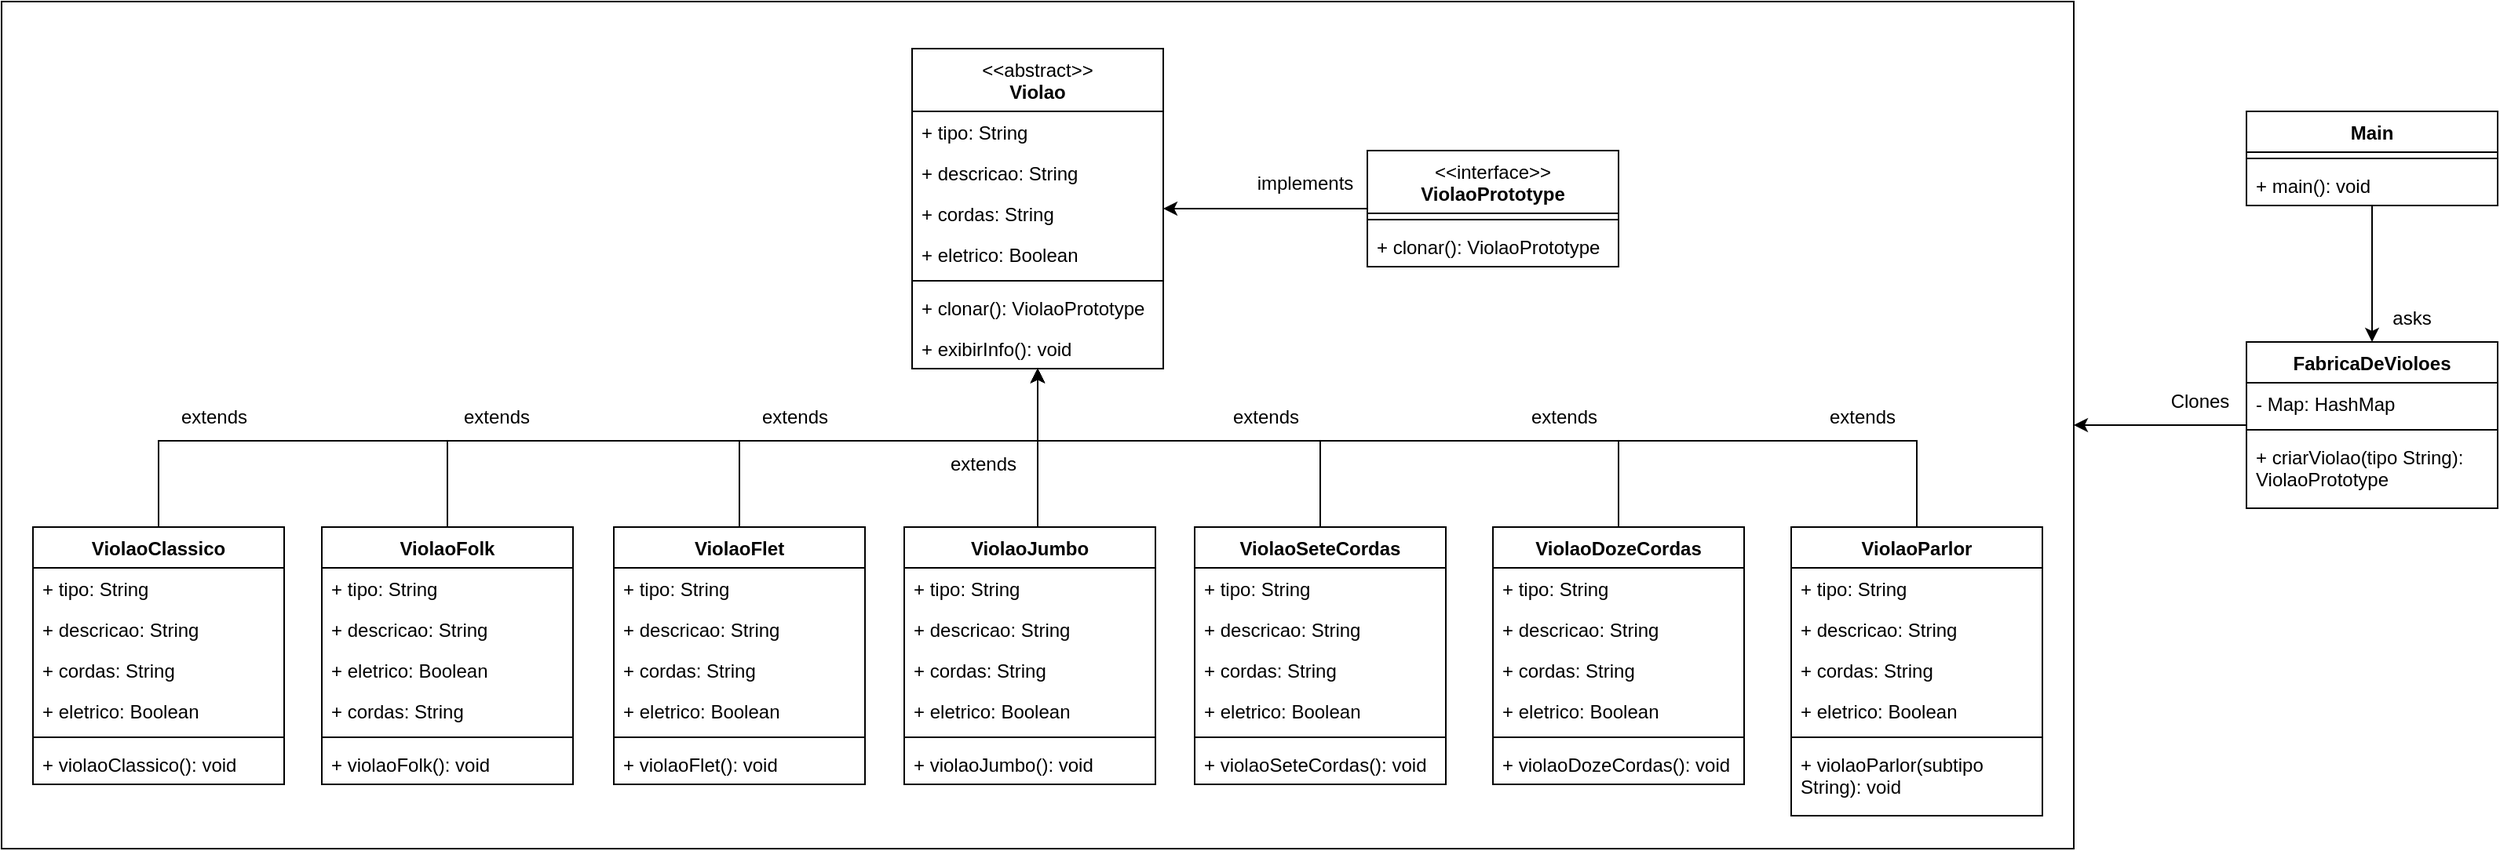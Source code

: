 <mxfile version="27.0.6">
  <diagram name="Página-1" id="WdzbutadG4tFPNQ5Jl8n">
    <mxGraphModel dx="1425" dy="761" grid="1" gridSize="10" guides="1" tooltips="1" connect="1" arrows="1" fold="1" page="1" pageScale="1" pageWidth="827" pageHeight="1169" math="0" shadow="0">
      <root>
        <mxCell id="0" />
        <mxCell id="1" parent="0" />
        <mxCell id="Zk50itT7hJQOpXa9nJQj-2" value="" style="html=1;dropTarget=0;whiteSpace=wrap;" parent="1" vertex="1">
          <mxGeometry x="30" y="250" width="1320" height="540" as="geometry" />
        </mxCell>
        <mxCell id="Zk50itT7hJQOpXa9nJQj-11" value="&lt;div&gt;&lt;span style=&quot;font-weight: 400;&quot;&gt;&amp;lt;&amp;lt;abstract&amp;gt;&amp;gt;&lt;/span&gt;&lt;br style=&quot;font-weight: 400;&quot;&gt;&lt;/div&gt;Violao" style="swimlane;fontStyle=1;align=center;verticalAlign=top;childLayout=stackLayout;horizontal=1;startSize=40;horizontalStack=0;resizeParent=1;resizeParentMax=0;resizeLast=0;collapsible=1;marginBottom=0;whiteSpace=wrap;html=1;" parent="1" vertex="1">
          <mxGeometry x="610" y="280" width="160" height="204" as="geometry">
            <mxRectangle x="220" y="280" width="110" height="40" as="alternateBounds" />
          </mxGeometry>
        </mxCell>
        <mxCell id="Zk50itT7hJQOpXa9nJQj-12" value="+ tipo: String" style="text;strokeColor=none;fillColor=none;align=left;verticalAlign=top;spacingLeft=4;spacingRight=4;overflow=hidden;rotatable=0;points=[[0,0.5],[1,0.5]];portConstraint=eastwest;whiteSpace=wrap;html=1;" parent="Zk50itT7hJQOpXa9nJQj-11" vertex="1">
          <mxGeometry y="40" width="160" height="26" as="geometry" />
        </mxCell>
        <mxCell id="Zk50itT7hJQOpXa9nJQj-15" value="+ descricao: String" style="text;strokeColor=none;fillColor=none;align=left;verticalAlign=top;spacingLeft=4;spacingRight=4;overflow=hidden;rotatable=0;points=[[0,0.5],[1,0.5]];portConstraint=eastwest;whiteSpace=wrap;html=1;" parent="Zk50itT7hJQOpXa9nJQj-11" vertex="1">
          <mxGeometry y="66" width="160" height="26" as="geometry" />
        </mxCell>
        <mxCell id="Zk50itT7hJQOpXa9nJQj-16" value="+ cordas: String" style="text;strokeColor=none;fillColor=none;align=left;verticalAlign=top;spacingLeft=4;spacingRight=4;overflow=hidden;rotatable=0;points=[[0,0.5],[1,0.5]];portConstraint=eastwest;whiteSpace=wrap;html=1;" parent="Zk50itT7hJQOpXa9nJQj-11" vertex="1">
          <mxGeometry y="92" width="160" height="26" as="geometry" />
        </mxCell>
        <mxCell id="Zk50itT7hJQOpXa9nJQj-17" value="+&lt;span style=&quot;background-color: transparent; color: light-dark(rgb(0, 0, 0), rgb(255, 255, 255));&quot;&gt;&amp;nbsp;eletrico: Boolean&lt;/span&gt;" style="text;strokeColor=none;fillColor=none;align=left;verticalAlign=top;spacingLeft=4;spacingRight=4;overflow=hidden;rotatable=0;points=[[0,0.5],[1,0.5]];portConstraint=eastwest;whiteSpace=wrap;html=1;" parent="Zk50itT7hJQOpXa9nJQj-11" vertex="1">
          <mxGeometry y="118" width="160" height="26" as="geometry" />
        </mxCell>
        <mxCell id="Zk50itT7hJQOpXa9nJQj-13" value="" style="line;strokeWidth=1;fillColor=none;align=left;verticalAlign=middle;spacingTop=-1;spacingLeft=3;spacingRight=3;rotatable=0;labelPosition=right;points=[];portConstraint=eastwest;strokeColor=inherit;" parent="Zk50itT7hJQOpXa9nJQj-11" vertex="1">
          <mxGeometry y="144" width="160" height="8" as="geometry" />
        </mxCell>
        <mxCell id="Zk50itT7hJQOpXa9nJQj-14" value="+ clonar(): ViolaoPrototype" style="text;strokeColor=none;fillColor=none;align=left;verticalAlign=top;spacingLeft=4;spacingRight=4;overflow=hidden;rotatable=0;points=[[0,0.5],[1,0.5]];portConstraint=eastwest;whiteSpace=wrap;html=1;" parent="Zk50itT7hJQOpXa9nJQj-11" vertex="1">
          <mxGeometry y="152" width="160" height="26" as="geometry" />
        </mxCell>
        <mxCell id="Zk50itT7hJQOpXa9nJQj-18" value="+ exibirInfo(): void" style="text;strokeColor=none;fillColor=none;align=left;verticalAlign=top;spacingLeft=4;spacingRight=4;overflow=hidden;rotatable=0;points=[[0,0.5],[1,0.5]];portConstraint=eastwest;whiteSpace=wrap;html=1;" parent="Zk50itT7hJQOpXa9nJQj-11" vertex="1">
          <mxGeometry y="178" width="160" height="26" as="geometry" />
        </mxCell>
        <mxCell id="Zk50itT7hJQOpXa9nJQj-48" style="edgeStyle=orthogonalEdgeStyle;rounded=0;orthogonalLoop=1;jettySize=auto;html=1;" parent="1" source="Zk50itT7hJQOpXa9nJQj-19" target="Zk50itT7hJQOpXa9nJQj-11" edge="1">
          <mxGeometry relative="1" as="geometry">
            <Array as="points">
              <mxPoint x="130" y="530" />
              <mxPoint x="690" y="530" />
            </Array>
          </mxGeometry>
        </mxCell>
        <mxCell id="Zk50itT7hJQOpXa9nJQj-19" value="ViolaoClassico" style="swimlane;fontStyle=1;align=center;verticalAlign=top;childLayout=stackLayout;horizontal=1;startSize=26;horizontalStack=0;resizeParent=1;resizeParentMax=0;resizeLast=0;collapsible=1;marginBottom=0;whiteSpace=wrap;html=1;" parent="1" vertex="1">
          <mxGeometry x="50" y="585" width="160" height="164" as="geometry" />
        </mxCell>
        <mxCell id="Zk50itT7hJQOpXa9nJQj-63" value="+ tipo: String" style="text;strokeColor=none;fillColor=none;align=left;verticalAlign=top;spacingLeft=4;spacingRight=4;overflow=hidden;rotatable=0;points=[[0,0.5],[1,0.5]];portConstraint=eastwest;whiteSpace=wrap;html=1;" parent="Zk50itT7hJQOpXa9nJQj-19" vertex="1">
          <mxGeometry y="26" width="160" height="26" as="geometry" />
        </mxCell>
        <mxCell id="Zk50itT7hJQOpXa9nJQj-64" value="+ descricao: String" style="text;strokeColor=none;fillColor=none;align=left;verticalAlign=top;spacingLeft=4;spacingRight=4;overflow=hidden;rotatable=0;points=[[0,0.5],[1,0.5]];portConstraint=eastwest;whiteSpace=wrap;html=1;" parent="Zk50itT7hJQOpXa9nJQj-19" vertex="1">
          <mxGeometry y="52" width="160" height="26" as="geometry" />
        </mxCell>
        <mxCell id="Zk50itT7hJQOpXa9nJQj-65" value="+ cordas: String" style="text;strokeColor=none;fillColor=none;align=left;verticalAlign=top;spacingLeft=4;spacingRight=4;overflow=hidden;rotatable=0;points=[[0,0.5],[1,0.5]];portConstraint=eastwest;whiteSpace=wrap;html=1;" parent="Zk50itT7hJQOpXa9nJQj-19" vertex="1">
          <mxGeometry y="78" width="160" height="26" as="geometry" />
        </mxCell>
        <mxCell id="Zk50itT7hJQOpXa9nJQj-66" value="+&lt;span style=&quot;background-color: transparent; color: light-dark(rgb(0, 0, 0), rgb(255, 255, 255));&quot;&gt;&amp;nbsp;eletrico: Boolean&lt;/span&gt;" style="text;strokeColor=none;fillColor=none;align=left;verticalAlign=top;spacingLeft=4;spacingRight=4;overflow=hidden;rotatable=0;points=[[0,0.5],[1,0.5]];portConstraint=eastwest;whiteSpace=wrap;html=1;" parent="Zk50itT7hJQOpXa9nJQj-19" vertex="1">
          <mxGeometry y="104" width="160" height="26" as="geometry" />
        </mxCell>
        <mxCell id="Zk50itT7hJQOpXa9nJQj-21" value="" style="line;strokeWidth=1;fillColor=none;align=left;verticalAlign=middle;spacingTop=-1;spacingLeft=3;spacingRight=3;rotatable=0;labelPosition=right;points=[];portConstraint=eastwest;strokeColor=inherit;" parent="Zk50itT7hJQOpXa9nJQj-19" vertex="1">
          <mxGeometry y="130" width="160" height="8" as="geometry" />
        </mxCell>
        <mxCell id="Zk50itT7hJQOpXa9nJQj-22" value="+ violaoClassico(): void" style="text;strokeColor=none;fillColor=none;align=left;verticalAlign=top;spacingLeft=4;spacingRight=4;overflow=hidden;rotatable=0;points=[[0,0.5],[1,0.5]];portConstraint=eastwest;whiteSpace=wrap;html=1;" parent="Zk50itT7hJQOpXa9nJQj-19" vertex="1">
          <mxGeometry y="138" width="160" height="26" as="geometry" />
        </mxCell>
        <mxCell id="Zk50itT7hJQOpXa9nJQj-49" style="edgeStyle=orthogonalEdgeStyle;rounded=0;orthogonalLoop=1;jettySize=auto;html=1;" parent="1" source="Zk50itT7hJQOpXa9nJQj-23" target="Zk50itT7hJQOpXa9nJQj-11" edge="1">
          <mxGeometry relative="1" as="geometry">
            <Array as="points">
              <mxPoint x="314" y="530" />
              <mxPoint x="690" y="530" />
            </Array>
          </mxGeometry>
        </mxCell>
        <mxCell id="Zk50itT7hJQOpXa9nJQj-23" value="ViolaoFolk" style="swimlane;fontStyle=1;align=center;verticalAlign=top;childLayout=stackLayout;horizontal=1;startSize=26;horizontalStack=0;resizeParent=1;resizeParentMax=0;resizeLast=0;collapsible=1;marginBottom=0;whiteSpace=wrap;html=1;" parent="1" vertex="1">
          <mxGeometry x="234" y="585" width="160" height="164" as="geometry" />
        </mxCell>
        <mxCell id="Zk50itT7hJQOpXa9nJQj-67" value="+ tipo: String" style="text;strokeColor=none;fillColor=none;align=left;verticalAlign=top;spacingLeft=4;spacingRight=4;overflow=hidden;rotatable=0;points=[[0,0.5],[1,0.5]];portConstraint=eastwest;whiteSpace=wrap;html=1;" parent="Zk50itT7hJQOpXa9nJQj-23" vertex="1">
          <mxGeometry y="26" width="160" height="26" as="geometry" />
        </mxCell>
        <mxCell id="Zk50itT7hJQOpXa9nJQj-68" value="+ descricao: String" style="text;strokeColor=none;fillColor=none;align=left;verticalAlign=top;spacingLeft=4;spacingRight=4;overflow=hidden;rotatable=0;points=[[0,0.5],[1,0.5]];portConstraint=eastwest;whiteSpace=wrap;html=1;" parent="Zk50itT7hJQOpXa9nJQj-23" vertex="1">
          <mxGeometry y="52" width="160" height="26" as="geometry" />
        </mxCell>
        <mxCell id="Zk50itT7hJQOpXa9nJQj-70" value="+&lt;span style=&quot;background-color: transparent; color: light-dark(rgb(0, 0, 0), rgb(255, 255, 255));&quot;&gt;&amp;nbsp;eletrico: Boolean&lt;/span&gt;" style="text;strokeColor=none;fillColor=none;align=left;verticalAlign=top;spacingLeft=4;spacingRight=4;overflow=hidden;rotatable=0;points=[[0,0.5],[1,0.5]];portConstraint=eastwest;whiteSpace=wrap;html=1;" parent="Zk50itT7hJQOpXa9nJQj-23" vertex="1">
          <mxGeometry y="78" width="160" height="26" as="geometry" />
        </mxCell>
        <mxCell id="Zk50itT7hJQOpXa9nJQj-69" value="+ cordas: String" style="text;strokeColor=none;fillColor=none;align=left;verticalAlign=top;spacingLeft=4;spacingRight=4;overflow=hidden;rotatable=0;points=[[0,0.5],[1,0.5]];portConstraint=eastwest;whiteSpace=wrap;html=1;" parent="Zk50itT7hJQOpXa9nJQj-23" vertex="1">
          <mxGeometry y="104" width="160" height="26" as="geometry" />
        </mxCell>
        <mxCell id="Zk50itT7hJQOpXa9nJQj-25" value="" style="line;strokeWidth=1;fillColor=none;align=left;verticalAlign=middle;spacingTop=-1;spacingLeft=3;spacingRight=3;rotatable=0;labelPosition=right;points=[];portConstraint=eastwest;strokeColor=inherit;" parent="Zk50itT7hJQOpXa9nJQj-23" vertex="1">
          <mxGeometry y="130" width="160" height="8" as="geometry" />
        </mxCell>
        <mxCell id="Zk50itT7hJQOpXa9nJQj-26" value="+ violaoFolk(): void" style="text;strokeColor=none;fillColor=none;align=left;verticalAlign=top;spacingLeft=4;spacingRight=4;overflow=hidden;rotatable=0;points=[[0,0.5],[1,0.5]];portConstraint=eastwest;whiteSpace=wrap;html=1;" parent="Zk50itT7hJQOpXa9nJQj-23" vertex="1">
          <mxGeometry y="138" width="160" height="26" as="geometry" />
        </mxCell>
        <mxCell id="Zk50itT7hJQOpXa9nJQj-50" style="edgeStyle=orthogonalEdgeStyle;rounded=0;orthogonalLoop=1;jettySize=auto;html=1;" parent="1" source="Zk50itT7hJQOpXa9nJQj-27" target="Zk50itT7hJQOpXa9nJQj-11" edge="1">
          <mxGeometry relative="1" as="geometry">
            <Array as="points">
              <mxPoint x="500" y="530" />
              <mxPoint x="690" y="530" />
            </Array>
          </mxGeometry>
        </mxCell>
        <mxCell id="Zk50itT7hJQOpXa9nJQj-27" value="ViolaoFlet" style="swimlane;fontStyle=1;align=center;verticalAlign=top;childLayout=stackLayout;horizontal=1;startSize=26;horizontalStack=0;resizeParent=1;resizeParentMax=0;resizeLast=0;collapsible=1;marginBottom=0;whiteSpace=wrap;html=1;" parent="1" vertex="1">
          <mxGeometry x="420" y="585" width="160" height="164" as="geometry" />
        </mxCell>
        <mxCell id="Zk50itT7hJQOpXa9nJQj-71" value="+ tipo: String" style="text;strokeColor=none;fillColor=none;align=left;verticalAlign=top;spacingLeft=4;spacingRight=4;overflow=hidden;rotatable=0;points=[[0,0.5],[1,0.5]];portConstraint=eastwest;whiteSpace=wrap;html=1;" parent="Zk50itT7hJQOpXa9nJQj-27" vertex="1">
          <mxGeometry y="26" width="160" height="26" as="geometry" />
        </mxCell>
        <mxCell id="Zk50itT7hJQOpXa9nJQj-72" value="+ descricao: String" style="text;strokeColor=none;fillColor=none;align=left;verticalAlign=top;spacingLeft=4;spacingRight=4;overflow=hidden;rotatable=0;points=[[0,0.5],[1,0.5]];portConstraint=eastwest;whiteSpace=wrap;html=1;" parent="Zk50itT7hJQOpXa9nJQj-27" vertex="1">
          <mxGeometry y="52" width="160" height="26" as="geometry" />
        </mxCell>
        <mxCell id="Zk50itT7hJQOpXa9nJQj-73" value="+ cordas: String" style="text;strokeColor=none;fillColor=none;align=left;verticalAlign=top;spacingLeft=4;spacingRight=4;overflow=hidden;rotatable=0;points=[[0,0.5],[1,0.5]];portConstraint=eastwest;whiteSpace=wrap;html=1;" parent="Zk50itT7hJQOpXa9nJQj-27" vertex="1">
          <mxGeometry y="78" width="160" height="26" as="geometry" />
        </mxCell>
        <mxCell id="Zk50itT7hJQOpXa9nJQj-74" value="+&lt;span style=&quot;background-color: transparent; color: light-dark(rgb(0, 0, 0), rgb(255, 255, 255));&quot;&gt;&amp;nbsp;eletrico: Boolean&lt;/span&gt;" style="text;strokeColor=none;fillColor=none;align=left;verticalAlign=top;spacingLeft=4;spacingRight=4;overflow=hidden;rotatable=0;points=[[0,0.5],[1,0.5]];portConstraint=eastwest;whiteSpace=wrap;html=1;" parent="Zk50itT7hJQOpXa9nJQj-27" vertex="1">
          <mxGeometry y="104" width="160" height="26" as="geometry" />
        </mxCell>
        <mxCell id="Zk50itT7hJQOpXa9nJQj-29" value="" style="line;strokeWidth=1;fillColor=none;align=left;verticalAlign=middle;spacingTop=-1;spacingLeft=3;spacingRight=3;rotatable=0;labelPosition=right;points=[];portConstraint=eastwest;strokeColor=inherit;" parent="Zk50itT7hJQOpXa9nJQj-27" vertex="1">
          <mxGeometry y="130" width="160" height="8" as="geometry" />
        </mxCell>
        <mxCell id="Zk50itT7hJQOpXa9nJQj-30" value="+ violaoFlet(): void" style="text;strokeColor=none;fillColor=none;align=left;verticalAlign=top;spacingLeft=4;spacingRight=4;overflow=hidden;rotatable=0;points=[[0,0.5],[1,0.5]];portConstraint=eastwest;whiteSpace=wrap;html=1;" parent="Zk50itT7hJQOpXa9nJQj-27" vertex="1">
          <mxGeometry y="138" width="160" height="26" as="geometry" />
        </mxCell>
        <mxCell id="Zk50itT7hJQOpXa9nJQj-51" style="edgeStyle=orthogonalEdgeStyle;rounded=0;orthogonalLoop=1;jettySize=auto;html=1;" parent="1" source="Zk50itT7hJQOpXa9nJQj-31" target="Zk50itT7hJQOpXa9nJQj-11" edge="1">
          <mxGeometry relative="1" as="geometry">
            <Array as="points">
              <mxPoint x="690" y="530" />
              <mxPoint x="690" y="530" />
            </Array>
          </mxGeometry>
        </mxCell>
        <mxCell id="Zk50itT7hJQOpXa9nJQj-31" value="ViolaoJumbo" style="swimlane;fontStyle=1;align=center;verticalAlign=top;childLayout=stackLayout;horizontal=1;startSize=26;horizontalStack=0;resizeParent=1;resizeParentMax=0;resizeLast=0;collapsible=1;marginBottom=0;whiteSpace=wrap;html=1;" parent="1" vertex="1">
          <mxGeometry x="605" y="585" width="160" height="164" as="geometry" />
        </mxCell>
        <mxCell id="Zk50itT7hJQOpXa9nJQj-75" value="+ tipo: String" style="text;strokeColor=none;fillColor=none;align=left;verticalAlign=top;spacingLeft=4;spacingRight=4;overflow=hidden;rotatable=0;points=[[0,0.5],[1,0.5]];portConstraint=eastwest;whiteSpace=wrap;html=1;" parent="Zk50itT7hJQOpXa9nJQj-31" vertex="1">
          <mxGeometry y="26" width="160" height="26" as="geometry" />
        </mxCell>
        <mxCell id="Zk50itT7hJQOpXa9nJQj-76" value="+ descricao: String" style="text;strokeColor=none;fillColor=none;align=left;verticalAlign=top;spacingLeft=4;spacingRight=4;overflow=hidden;rotatable=0;points=[[0,0.5],[1,0.5]];portConstraint=eastwest;whiteSpace=wrap;html=1;" parent="Zk50itT7hJQOpXa9nJQj-31" vertex="1">
          <mxGeometry y="52" width="160" height="26" as="geometry" />
        </mxCell>
        <mxCell id="Zk50itT7hJQOpXa9nJQj-77" value="+ cordas: String" style="text;strokeColor=none;fillColor=none;align=left;verticalAlign=top;spacingLeft=4;spacingRight=4;overflow=hidden;rotatable=0;points=[[0,0.5],[1,0.5]];portConstraint=eastwest;whiteSpace=wrap;html=1;" parent="Zk50itT7hJQOpXa9nJQj-31" vertex="1">
          <mxGeometry y="78" width="160" height="26" as="geometry" />
        </mxCell>
        <mxCell id="Zk50itT7hJQOpXa9nJQj-78" value="+&lt;span style=&quot;background-color: transparent; color: light-dark(rgb(0, 0, 0), rgb(255, 255, 255));&quot;&gt;&amp;nbsp;eletrico: Boolean&lt;/span&gt;" style="text;strokeColor=none;fillColor=none;align=left;verticalAlign=top;spacingLeft=4;spacingRight=4;overflow=hidden;rotatable=0;points=[[0,0.5],[1,0.5]];portConstraint=eastwest;whiteSpace=wrap;html=1;" parent="Zk50itT7hJQOpXa9nJQj-31" vertex="1">
          <mxGeometry y="104" width="160" height="26" as="geometry" />
        </mxCell>
        <mxCell id="Zk50itT7hJQOpXa9nJQj-33" value="" style="line;strokeWidth=1;fillColor=none;align=left;verticalAlign=middle;spacingTop=-1;spacingLeft=3;spacingRight=3;rotatable=0;labelPosition=right;points=[];portConstraint=eastwest;strokeColor=inherit;" parent="Zk50itT7hJQOpXa9nJQj-31" vertex="1">
          <mxGeometry y="130" width="160" height="8" as="geometry" />
        </mxCell>
        <mxCell id="Zk50itT7hJQOpXa9nJQj-34" value="+ violaoJumbo(): void" style="text;strokeColor=none;fillColor=none;align=left;verticalAlign=top;spacingLeft=4;spacingRight=4;overflow=hidden;rotatable=0;points=[[0,0.5],[1,0.5]];portConstraint=eastwest;whiteSpace=wrap;html=1;" parent="Zk50itT7hJQOpXa9nJQj-31" vertex="1">
          <mxGeometry y="138" width="160" height="26" as="geometry" />
        </mxCell>
        <mxCell id="Zk50itT7hJQOpXa9nJQj-54" style="edgeStyle=orthogonalEdgeStyle;rounded=0;orthogonalLoop=1;jettySize=auto;html=1;" parent="1" source="Zk50itT7hJQOpXa9nJQj-35" target="Zk50itT7hJQOpXa9nJQj-11" edge="1">
          <mxGeometry relative="1" as="geometry">
            <Array as="points">
              <mxPoint x="1250" y="530" />
              <mxPoint x="690" y="530" />
            </Array>
          </mxGeometry>
        </mxCell>
        <mxCell id="Zk50itT7hJQOpXa9nJQj-35" value="ViolaoParlor" style="swimlane;fontStyle=1;align=center;verticalAlign=top;childLayout=stackLayout;horizontal=1;startSize=26;horizontalStack=0;resizeParent=1;resizeParentMax=0;resizeLast=0;collapsible=1;marginBottom=0;whiteSpace=wrap;html=1;" parent="1" vertex="1">
          <mxGeometry x="1170" y="585" width="160" height="184" as="geometry" />
        </mxCell>
        <mxCell id="Zk50itT7hJQOpXa9nJQj-95" value="+ tipo: String" style="text;strokeColor=none;fillColor=none;align=left;verticalAlign=top;spacingLeft=4;spacingRight=4;overflow=hidden;rotatable=0;points=[[0,0.5],[1,0.5]];portConstraint=eastwest;whiteSpace=wrap;html=1;" parent="Zk50itT7hJQOpXa9nJQj-35" vertex="1">
          <mxGeometry y="26" width="160" height="26" as="geometry" />
        </mxCell>
        <mxCell id="Zk50itT7hJQOpXa9nJQj-96" value="+ descricao: String" style="text;strokeColor=none;fillColor=none;align=left;verticalAlign=top;spacingLeft=4;spacingRight=4;overflow=hidden;rotatable=0;points=[[0,0.5],[1,0.5]];portConstraint=eastwest;whiteSpace=wrap;html=1;" parent="Zk50itT7hJQOpXa9nJQj-35" vertex="1">
          <mxGeometry y="52" width="160" height="26" as="geometry" />
        </mxCell>
        <mxCell id="Zk50itT7hJQOpXa9nJQj-97" value="+ cordas: String" style="text;strokeColor=none;fillColor=none;align=left;verticalAlign=top;spacingLeft=4;spacingRight=4;overflow=hidden;rotatable=0;points=[[0,0.5],[1,0.5]];portConstraint=eastwest;whiteSpace=wrap;html=1;" parent="Zk50itT7hJQOpXa9nJQj-35" vertex="1">
          <mxGeometry y="78" width="160" height="26" as="geometry" />
        </mxCell>
        <mxCell id="Zk50itT7hJQOpXa9nJQj-98" value="+&lt;span style=&quot;background-color: transparent; color: light-dark(rgb(0, 0, 0), rgb(255, 255, 255));&quot;&gt;&amp;nbsp;eletrico: Boolean&lt;/span&gt;" style="text;strokeColor=none;fillColor=none;align=left;verticalAlign=top;spacingLeft=4;spacingRight=4;overflow=hidden;rotatable=0;points=[[0,0.5],[1,0.5]];portConstraint=eastwest;whiteSpace=wrap;html=1;" parent="Zk50itT7hJQOpXa9nJQj-35" vertex="1">
          <mxGeometry y="104" width="160" height="26" as="geometry" />
        </mxCell>
        <mxCell id="Zk50itT7hJQOpXa9nJQj-37" value="" style="line;strokeWidth=1;fillColor=none;align=left;verticalAlign=middle;spacingTop=-1;spacingLeft=3;spacingRight=3;rotatable=0;labelPosition=right;points=[];portConstraint=eastwest;strokeColor=inherit;" parent="Zk50itT7hJQOpXa9nJQj-35" vertex="1">
          <mxGeometry y="130" width="160" height="8" as="geometry" />
        </mxCell>
        <mxCell id="Zk50itT7hJQOpXa9nJQj-38" value="+ violaoParlor(subtipo String): void" style="text;strokeColor=none;fillColor=none;align=left;verticalAlign=top;spacingLeft=4;spacingRight=4;overflow=hidden;rotatable=0;points=[[0,0.5],[1,0.5]];portConstraint=eastwest;whiteSpace=wrap;html=1;" parent="Zk50itT7hJQOpXa9nJQj-35" vertex="1">
          <mxGeometry y="138" width="160" height="46" as="geometry" />
        </mxCell>
        <mxCell id="Zk50itT7hJQOpXa9nJQj-52" style="edgeStyle=orthogonalEdgeStyle;rounded=0;orthogonalLoop=1;jettySize=auto;html=1;" parent="1" source="Zk50itT7hJQOpXa9nJQj-39" target="Zk50itT7hJQOpXa9nJQj-11" edge="1">
          <mxGeometry relative="1" as="geometry">
            <Array as="points">
              <mxPoint x="870" y="530" />
              <mxPoint x="690" y="530" />
            </Array>
          </mxGeometry>
        </mxCell>
        <mxCell id="Zk50itT7hJQOpXa9nJQj-39" value="ViolaoSeteCordas" style="swimlane;fontStyle=1;align=center;verticalAlign=top;childLayout=stackLayout;horizontal=1;startSize=26;horizontalStack=0;resizeParent=1;resizeParentMax=0;resizeLast=0;collapsible=1;marginBottom=0;whiteSpace=wrap;html=1;" parent="1" vertex="1">
          <mxGeometry x="790" y="585" width="160" height="164" as="geometry" />
        </mxCell>
        <mxCell id="Zk50itT7hJQOpXa9nJQj-87" value="+ tipo: String" style="text;strokeColor=none;fillColor=none;align=left;verticalAlign=top;spacingLeft=4;spacingRight=4;overflow=hidden;rotatable=0;points=[[0,0.5],[1,0.5]];portConstraint=eastwest;whiteSpace=wrap;html=1;" parent="Zk50itT7hJQOpXa9nJQj-39" vertex="1">
          <mxGeometry y="26" width="160" height="26" as="geometry" />
        </mxCell>
        <mxCell id="Zk50itT7hJQOpXa9nJQj-88" value="+ descricao: String" style="text;strokeColor=none;fillColor=none;align=left;verticalAlign=top;spacingLeft=4;spacingRight=4;overflow=hidden;rotatable=0;points=[[0,0.5],[1,0.5]];portConstraint=eastwest;whiteSpace=wrap;html=1;" parent="Zk50itT7hJQOpXa9nJQj-39" vertex="1">
          <mxGeometry y="52" width="160" height="26" as="geometry" />
        </mxCell>
        <mxCell id="Zk50itT7hJQOpXa9nJQj-89" value="+ cordas: String" style="text;strokeColor=none;fillColor=none;align=left;verticalAlign=top;spacingLeft=4;spacingRight=4;overflow=hidden;rotatable=0;points=[[0,0.5],[1,0.5]];portConstraint=eastwest;whiteSpace=wrap;html=1;" parent="Zk50itT7hJQOpXa9nJQj-39" vertex="1">
          <mxGeometry y="78" width="160" height="26" as="geometry" />
        </mxCell>
        <mxCell id="Zk50itT7hJQOpXa9nJQj-90" value="+&lt;span style=&quot;background-color: transparent; color: light-dark(rgb(0, 0, 0), rgb(255, 255, 255));&quot;&gt;&amp;nbsp;eletrico: Boolean&lt;/span&gt;" style="text;strokeColor=none;fillColor=none;align=left;verticalAlign=top;spacingLeft=4;spacingRight=4;overflow=hidden;rotatable=0;points=[[0,0.5],[1,0.5]];portConstraint=eastwest;whiteSpace=wrap;html=1;" parent="Zk50itT7hJQOpXa9nJQj-39" vertex="1">
          <mxGeometry y="104" width="160" height="26" as="geometry" />
        </mxCell>
        <mxCell id="Zk50itT7hJQOpXa9nJQj-41" value="" style="line;strokeWidth=1;fillColor=none;align=left;verticalAlign=middle;spacingTop=-1;spacingLeft=3;spacingRight=3;rotatable=0;labelPosition=right;points=[];portConstraint=eastwest;strokeColor=inherit;" parent="Zk50itT7hJQOpXa9nJQj-39" vertex="1">
          <mxGeometry y="130" width="160" height="8" as="geometry" />
        </mxCell>
        <mxCell id="Zk50itT7hJQOpXa9nJQj-42" value="+ violaoSeteCordas(): void" style="text;strokeColor=none;fillColor=none;align=left;verticalAlign=top;spacingLeft=4;spacingRight=4;overflow=hidden;rotatable=0;points=[[0,0.5],[1,0.5]];portConstraint=eastwest;whiteSpace=wrap;html=1;" parent="Zk50itT7hJQOpXa9nJQj-39" vertex="1">
          <mxGeometry y="138" width="160" height="26" as="geometry" />
        </mxCell>
        <mxCell id="Zk50itT7hJQOpXa9nJQj-53" style="edgeStyle=orthogonalEdgeStyle;rounded=0;orthogonalLoop=1;jettySize=auto;html=1;" parent="1" source="Zk50itT7hJQOpXa9nJQj-43" target="Zk50itT7hJQOpXa9nJQj-11" edge="1">
          <mxGeometry relative="1" as="geometry">
            <Array as="points">
              <mxPoint x="1060" y="530" />
              <mxPoint x="690" y="530" />
            </Array>
          </mxGeometry>
        </mxCell>
        <mxCell id="Zk50itT7hJQOpXa9nJQj-43" value="ViolaoDozeCordas" style="swimlane;fontStyle=1;align=center;verticalAlign=top;childLayout=stackLayout;horizontal=1;startSize=26;horizontalStack=0;resizeParent=1;resizeParentMax=0;resizeLast=0;collapsible=1;marginBottom=0;whiteSpace=wrap;html=1;" parent="1" vertex="1">
          <mxGeometry x="980" y="585" width="160" height="164" as="geometry" />
        </mxCell>
        <mxCell id="Zk50itT7hJQOpXa9nJQj-91" value="+ tipo: String" style="text;strokeColor=none;fillColor=none;align=left;verticalAlign=top;spacingLeft=4;spacingRight=4;overflow=hidden;rotatable=0;points=[[0,0.5],[1,0.5]];portConstraint=eastwest;whiteSpace=wrap;html=1;" parent="Zk50itT7hJQOpXa9nJQj-43" vertex="1">
          <mxGeometry y="26" width="160" height="26" as="geometry" />
        </mxCell>
        <mxCell id="Zk50itT7hJQOpXa9nJQj-92" value="+ descricao: String" style="text;strokeColor=none;fillColor=none;align=left;verticalAlign=top;spacingLeft=4;spacingRight=4;overflow=hidden;rotatable=0;points=[[0,0.5],[1,0.5]];portConstraint=eastwest;whiteSpace=wrap;html=1;" parent="Zk50itT7hJQOpXa9nJQj-43" vertex="1">
          <mxGeometry y="52" width="160" height="26" as="geometry" />
        </mxCell>
        <mxCell id="Zk50itT7hJQOpXa9nJQj-93" value="+ cordas: String" style="text;strokeColor=none;fillColor=none;align=left;verticalAlign=top;spacingLeft=4;spacingRight=4;overflow=hidden;rotatable=0;points=[[0,0.5],[1,0.5]];portConstraint=eastwest;whiteSpace=wrap;html=1;" parent="Zk50itT7hJQOpXa9nJQj-43" vertex="1">
          <mxGeometry y="78" width="160" height="26" as="geometry" />
        </mxCell>
        <mxCell id="Zk50itT7hJQOpXa9nJQj-94" value="+&lt;span style=&quot;background-color: transparent; color: light-dark(rgb(0, 0, 0), rgb(255, 255, 255));&quot;&gt;&amp;nbsp;eletrico: Boolean&lt;/span&gt;" style="text;strokeColor=none;fillColor=none;align=left;verticalAlign=top;spacingLeft=4;spacingRight=4;overflow=hidden;rotatable=0;points=[[0,0.5],[1,0.5]];portConstraint=eastwest;whiteSpace=wrap;html=1;" parent="Zk50itT7hJQOpXa9nJQj-43" vertex="1">
          <mxGeometry y="104" width="160" height="26" as="geometry" />
        </mxCell>
        <mxCell id="Zk50itT7hJQOpXa9nJQj-45" value="" style="line;strokeWidth=1;fillColor=none;align=left;verticalAlign=middle;spacingTop=-1;spacingLeft=3;spacingRight=3;rotatable=0;labelPosition=right;points=[];portConstraint=eastwest;strokeColor=inherit;" parent="Zk50itT7hJQOpXa9nJQj-43" vertex="1">
          <mxGeometry y="130" width="160" height="8" as="geometry" />
        </mxCell>
        <mxCell id="Zk50itT7hJQOpXa9nJQj-46" value="+ violaoDozeCordas(): void" style="text;strokeColor=none;fillColor=none;align=left;verticalAlign=top;spacingLeft=4;spacingRight=4;overflow=hidden;rotatable=0;points=[[0,0.5],[1,0.5]];portConstraint=eastwest;whiteSpace=wrap;html=1;" parent="Zk50itT7hJQOpXa9nJQj-43" vertex="1">
          <mxGeometry y="138" width="160" height="26" as="geometry" />
        </mxCell>
        <mxCell id="Zk50itT7hJQOpXa9nJQj-55" value="extends" style="text;html=1;align=center;verticalAlign=middle;resizable=0;points=[];autosize=1;strokeColor=none;fillColor=none;" parent="1" vertex="1">
          <mxGeometry x="130" y="500" width="70" height="30" as="geometry" />
        </mxCell>
        <mxCell id="Zk50itT7hJQOpXa9nJQj-56" value="extends" style="text;html=1;align=center;verticalAlign=middle;resizable=0;points=[];autosize=1;strokeColor=none;fillColor=none;" parent="1" vertex="1">
          <mxGeometry x="310" y="500" width="70" height="30" as="geometry" />
        </mxCell>
        <mxCell id="Zk50itT7hJQOpXa9nJQj-57" value="extends" style="text;html=1;align=center;verticalAlign=middle;resizable=0;points=[];autosize=1;strokeColor=none;fillColor=none;" parent="1" vertex="1">
          <mxGeometry x="500" y="500" width="70" height="30" as="geometry" />
        </mxCell>
        <mxCell id="Zk50itT7hJQOpXa9nJQj-58" value="extends" style="text;html=1;align=center;verticalAlign=middle;resizable=0;points=[];autosize=1;strokeColor=none;fillColor=none;" parent="1" vertex="1">
          <mxGeometry x="620" y="530" width="70" height="30" as="geometry" />
        </mxCell>
        <mxCell id="Zk50itT7hJQOpXa9nJQj-59" value="extends" style="text;html=1;align=center;verticalAlign=middle;resizable=0;points=[];autosize=1;strokeColor=none;fillColor=none;" parent="1" vertex="1">
          <mxGeometry x="800" y="500" width="70" height="30" as="geometry" />
        </mxCell>
        <mxCell id="Zk50itT7hJQOpXa9nJQj-60" value="extends" style="text;html=1;align=center;verticalAlign=middle;resizable=0;points=[];autosize=1;strokeColor=none;fillColor=none;" parent="1" vertex="1">
          <mxGeometry x="990" y="500" width="70" height="30" as="geometry" />
        </mxCell>
        <mxCell id="Zk50itT7hJQOpXa9nJQj-61" value="extends" style="text;html=1;align=center;verticalAlign=middle;resizable=0;points=[];autosize=1;strokeColor=none;fillColor=none;" parent="1" vertex="1">
          <mxGeometry x="1180" y="500" width="70" height="30" as="geometry" />
        </mxCell>
        <mxCell id="Zk50itT7hJQOpXa9nJQj-106" style="edgeStyle=orthogonalEdgeStyle;rounded=0;orthogonalLoop=1;jettySize=auto;html=1;" parent="1" source="Zk50itT7hJQOpXa9nJQj-99" target="Zk50itT7hJQOpXa9nJQj-2" edge="1">
          <mxGeometry relative="1" as="geometry" />
        </mxCell>
        <mxCell id="Zk50itT7hJQOpXa9nJQj-99" value="FabricaDeVioloes" style="swimlane;fontStyle=1;align=center;verticalAlign=top;childLayout=stackLayout;horizontal=1;startSize=26;horizontalStack=0;resizeParent=1;resizeParentMax=0;resizeLast=0;collapsible=1;marginBottom=0;whiteSpace=wrap;html=1;" parent="1" vertex="1">
          <mxGeometry x="1460" y="467" width="160" height="106" as="geometry" />
        </mxCell>
        <mxCell id="Zk50itT7hJQOpXa9nJQj-100" value="- Map: HashMap" style="text;strokeColor=none;fillColor=none;align=left;verticalAlign=top;spacingLeft=4;spacingRight=4;overflow=hidden;rotatable=0;points=[[0,0.5],[1,0.5]];portConstraint=eastwest;whiteSpace=wrap;html=1;" parent="Zk50itT7hJQOpXa9nJQj-99" vertex="1">
          <mxGeometry y="26" width="160" height="26" as="geometry" />
        </mxCell>
        <mxCell id="Zk50itT7hJQOpXa9nJQj-104" value="" style="line;strokeWidth=1;fillColor=none;align=left;verticalAlign=middle;spacingTop=-1;spacingLeft=3;spacingRight=3;rotatable=0;labelPosition=right;points=[];portConstraint=eastwest;strokeColor=inherit;" parent="Zk50itT7hJQOpXa9nJQj-99" vertex="1">
          <mxGeometry y="52" width="160" height="8" as="geometry" />
        </mxCell>
        <mxCell id="Zk50itT7hJQOpXa9nJQj-105" value="+ criarViolao(tipo String): ViolaoPrototype" style="text;strokeColor=none;fillColor=none;align=left;verticalAlign=top;spacingLeft=4;spacingRight=4;overflow=hidden;rotatable=0;points=[[0,0.5],[1,0.5]];portConstraint=eastwest;whiteSpace=wrap;html=1;" parent="Zk50itT7hJQOpXa9nJQj-99" vertex="1">
          <mxGeometry y="60" width="160" height="46" as="geometry" />
        </mxCell>
        <mxCell id="Zk50itT7hJQOpXa9nJQj-107" value="Clones" style="text;html=1;align=center;verticalAlign=middle;resizable=0;points=[];autosize=1;strokeColor=none;fillColor=none;" parent="1" vertex="1">
          <mxGeometry x="1400" y="490" width="60" height="30" as="geometry" />
        </mxCell>
        <mxCell id="Zk50itT7hJQOpXa9nJQj-113" style="edgeStyle=orthogonalEdgeStyle;rounded=0;orthogonalLoop=1;jettySize=auto;html=1;" parent="1" source="Zk50itT7hJQOpXa9nJQj-108" target="Zk50itT7hJQOpXa9nJQj-99" edge="1">
          <mxGeometry relative="1" as="geometry" />
        </mxCell>
        <mxCell id="Zk50itT7hJQOpXa9nJQj-108" value="Main" style="swimlane;fontStyle=1;align=center;verticalAlign=top;childLayout=stackLayout;horizontal=1;startSize=26;horizontalStack=0;resizeParent=1;resizeParentMax=0;resizeLast=0;collapsible=1;marginBottom=0;whiteSpace=wrap;html=1;" parent="1" vertex="1">
          <mxGeometry x="1460" y="320" width="160" height="60" as="geometry" />
        </mxCell>
        <mxCell id="Zk50itT7hJQOpXa9nJQj-111" value="" style="line;strokeWidth=1;fillColor=none;align=left;verticalAlign=middle;spacingTop=-1;spacingLeft=3;spacingRight=3;rotatable=0;labelPosition=right;points=[];portConstraint=eastwest;strokeColor=inherit;" parent="Zk50itT7hJQOpXa9nJQj-108" vertex="1">
          <mxGeometry y="26" width="160" height="8" as="geometry" />
        </mxCell>
        <mxCell id="Zk50itT7hJQOpXa9nJQj-112" value="+ main(): void" style="text;strokeColor=none;fillColor=none;align=left;verticalAlign=top;spacingLeft=4;spacingRight=4;overflow=hidden;rotatable=0;points=[[0,0.5],[1,0.5]];portConstraint=eastwest;whiteSpace=wrap;html=1;" parent="Zk50itT7hJQOpXa9nJQj-108" vertex="1">
          <mxGeometry y="34" width="160" height="26" as="geometry" />
        </mxCell>
        <mxCell id="Zk50itT7hJQOpXa9nJQj-114" value="asks" style="text;html=1;align=center;verticalAlign=middle;resizable=0;points=[];autosize=1;strokeColor=none;fillColor=none;" parent="1" vertex="1">
          <mxGeometry x="1540" y="437" width="50" height="30" as="geometry" />
        </mxCell>
        <mxCell id="__xdwnHFre21f8h6wrrv-9" style="edgeStyle=orthogonalEdgeStyle;rounded=0;orthogonalLoop=1;jettySize=auto;html=1;" edge="1" parent="1" source="__xdwnHFre21f8h6wrrv-1" target="Zk50itT7hJQOpXa9nJQj-11">
          <mxGeometry relative="1" as="geometry" />
        </mxCell>
        <mxCell id="__xdwnHFre21f8h6wrrv-1" value="&lt;div&gt;&lt;span style=&quot;font-weight: 400;&quot;&gt;&amp;lt;&amp;lt;interface&amp;gt;&amp;gt;&lt;/span&gt;&lt;br style=&quot;font-weight: 400;&quot;&gt;&lt;/div&gt;ViolaoPrototype" style="swimlane;fontStyle=1;align=center;verticalAlign=top;childLayout=stackLayout;horizontal=1;startSize=40;horizontalStack=0;resizeParent=1;resizeParentMax=0;resizeLast=0;collapsible=1;marginBottom=0;whiteSpace=wrap;html=1;" vertex="1" parent="1">
          <mxGeometry x="900" y="345" width="160" height="74" as="geometry">
            <mxRectangle x="220" y="280" width="110" height="40" as="alternateBounds" />
          </mxGeometry>
        </mxCell>
        <mxCell id="__xdwnHFre21f8h6wrrv-6" value="" style="line;strokeWidth=1;fillColor=none;align=left;verticalAlign=middle;spacingTop=-1;spacingLeft=3;spacingRight=3;rotatable=0;labelPosition=right;points=[];portConstraint=eastwest;strokeColor=inherit;" vertex="1" parent="__xdwnHFre21f8h6wrrv-1">
          <mxGeometry y="40" width="160" height="8" as="geometry" />
        </mxCell>
        <mxCell id="__xdwnHFre21f8h6wrrv-7" value="+ clonar(): ViolaoPrototype" style="text;strokeColor=none;fillColor=none;align=left;verticalAlign=top;spacingLeft=4;spacingRight=4;overflow=hidden;rotatable=0;points=[[0,0.5],[1,0.5]];portConstraint=eastwest;whiteSpace=wrap;html=1;" vertex="1" parent="__xdwnHFre21f8h6wrrv-1">
          <mxGeometry y="48" width="160" height="26" as="geometry" />
        </mxCell>
        <mxCell id="__xdwnHFre21f8h6wrrv-10" value="implements" style="text;html=1;align=center;verticalAlign=middle;resizable=0;points=[];autosize=1;strokeColor=none;fillColor=none;" vertex="1" parent="1">
          <mxGeometry x="820" y="351" width="80" height="30" as="geometry" />
        </mxCell>
      </root>
    </mxGraphModel>
  </diagram>
</mxfile>
